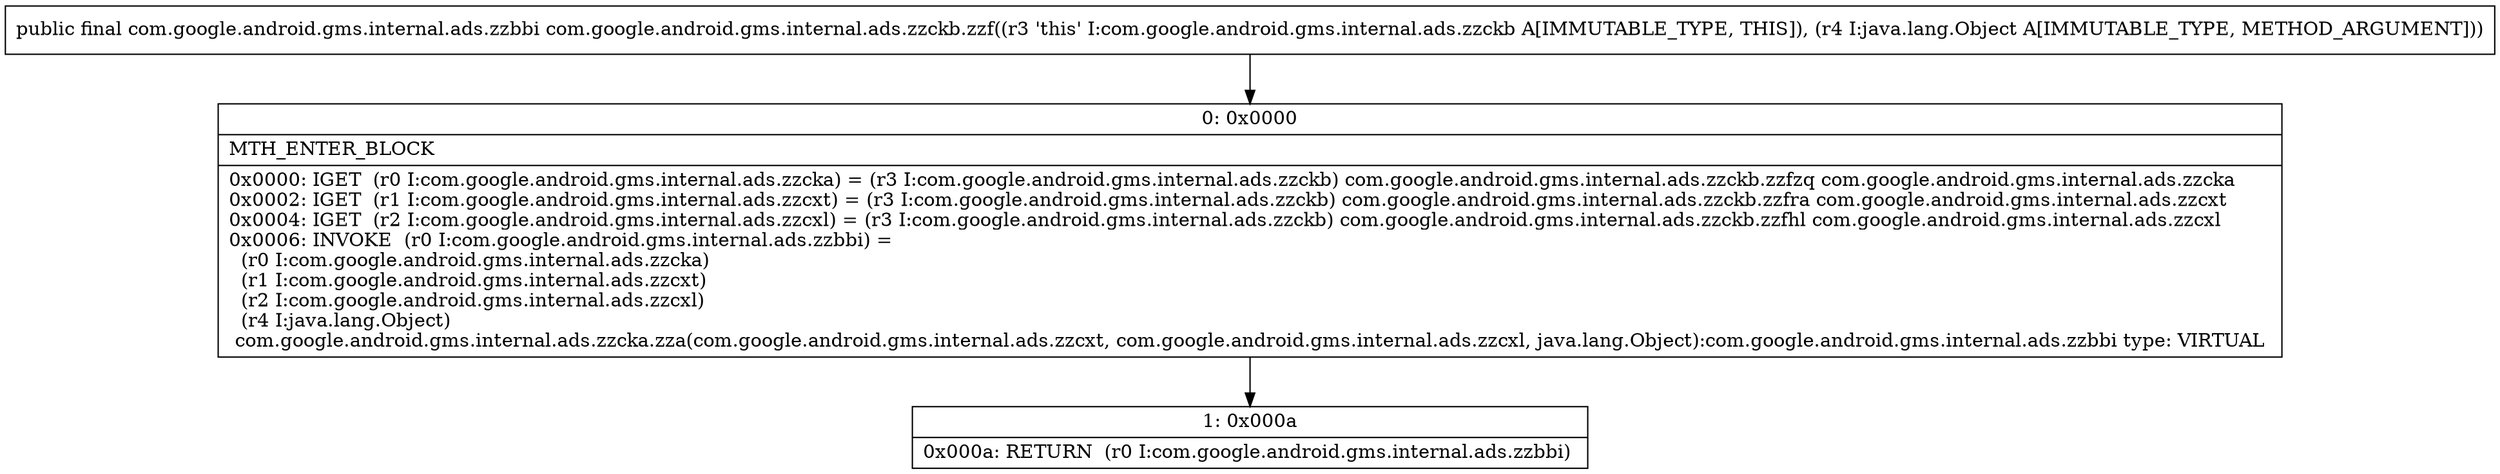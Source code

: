 digraph "CFG forcom.google.android.gms.internal.ads.zzckb.zzf(Ljava\/lang\/Object;)Lcom\/google\/android\/gms\/internal\/ads\/zzbbi;" {
Node_0 [shape=record,label="{0\:\ 0x0000|MTH_ENTER_BLOCK\l|0x0000: IGET  (r0 I:com.google.android.gms.internal.ads.zzcka) = (r3 I:com.google.android.gms.internal.ads.zzckb) com.google.android.gms.internal.ads.zzckb.zzfzq com.google.android.gms.internal.ads.zzcka \l0x0002: IGET  (r1 I:com.google.android.gms.internal.ads.zzcxt) = (r3 I:com.google.android.gms.internal.ads.zzckb) com.google.android.gms.internal.ads.zzckb.zzfra com.google.android.gms.internal.ads.zzcxt \l0x0004: IGET  (r2 I:com.google.android.gms.internal.ads.zzcxl) = (r3 I:com.google.android.gms.internal.ads.zzckb) com.google.android.gms.internal.ads.zzckb.zzfhl com.google.android.gms.internal.ads.zzcxl \l0x0006: INVOKE  (r0 I:com.google.android.gms.internal.ads.zzbbi) = \l  (r0 I:com.google.android.gms.internal.ads.zzcka)\l  (r1 I:com.google.android.gms.internal.ads.zzcxt)\l  (r2 I:com.google.android.gms.internal.ads.zzcxl)\l  (r4 I:java.lang.Object)\l com.google.android.gms.internal.ads.zzcka.zza(com.google.android.gms.internal.ads.zzcxt, com.google.android.gms.internal.ads.zzcxl, java.lang.Object):com.google.android.gms.internal.ads.zzbbi type: VIRTUAL \l}"];
Node_1 [shape=record,label="{1\:\ 0x000a|0x000a: RETURN  (r0 I:com.google.android.gms.internal.ads.zzbbi) \l}"];
MethodNode[shape=record,label="{public final com.google.android.gms.internal.ads.zzbbi com.google.android.gms.internal.ads.zzckb.zzf((r3 'this' I:com.google.android.gms.internal.ads.zzckb A[IMMUTABLE_TYPE, THIS]), (r4 I:java.lang.Object A[IMMUTABLE_TYPE, METHOD_ARGUMENT])) }"];
MethodNode -> Node_0;
Node_0 -> Node_1;
}

